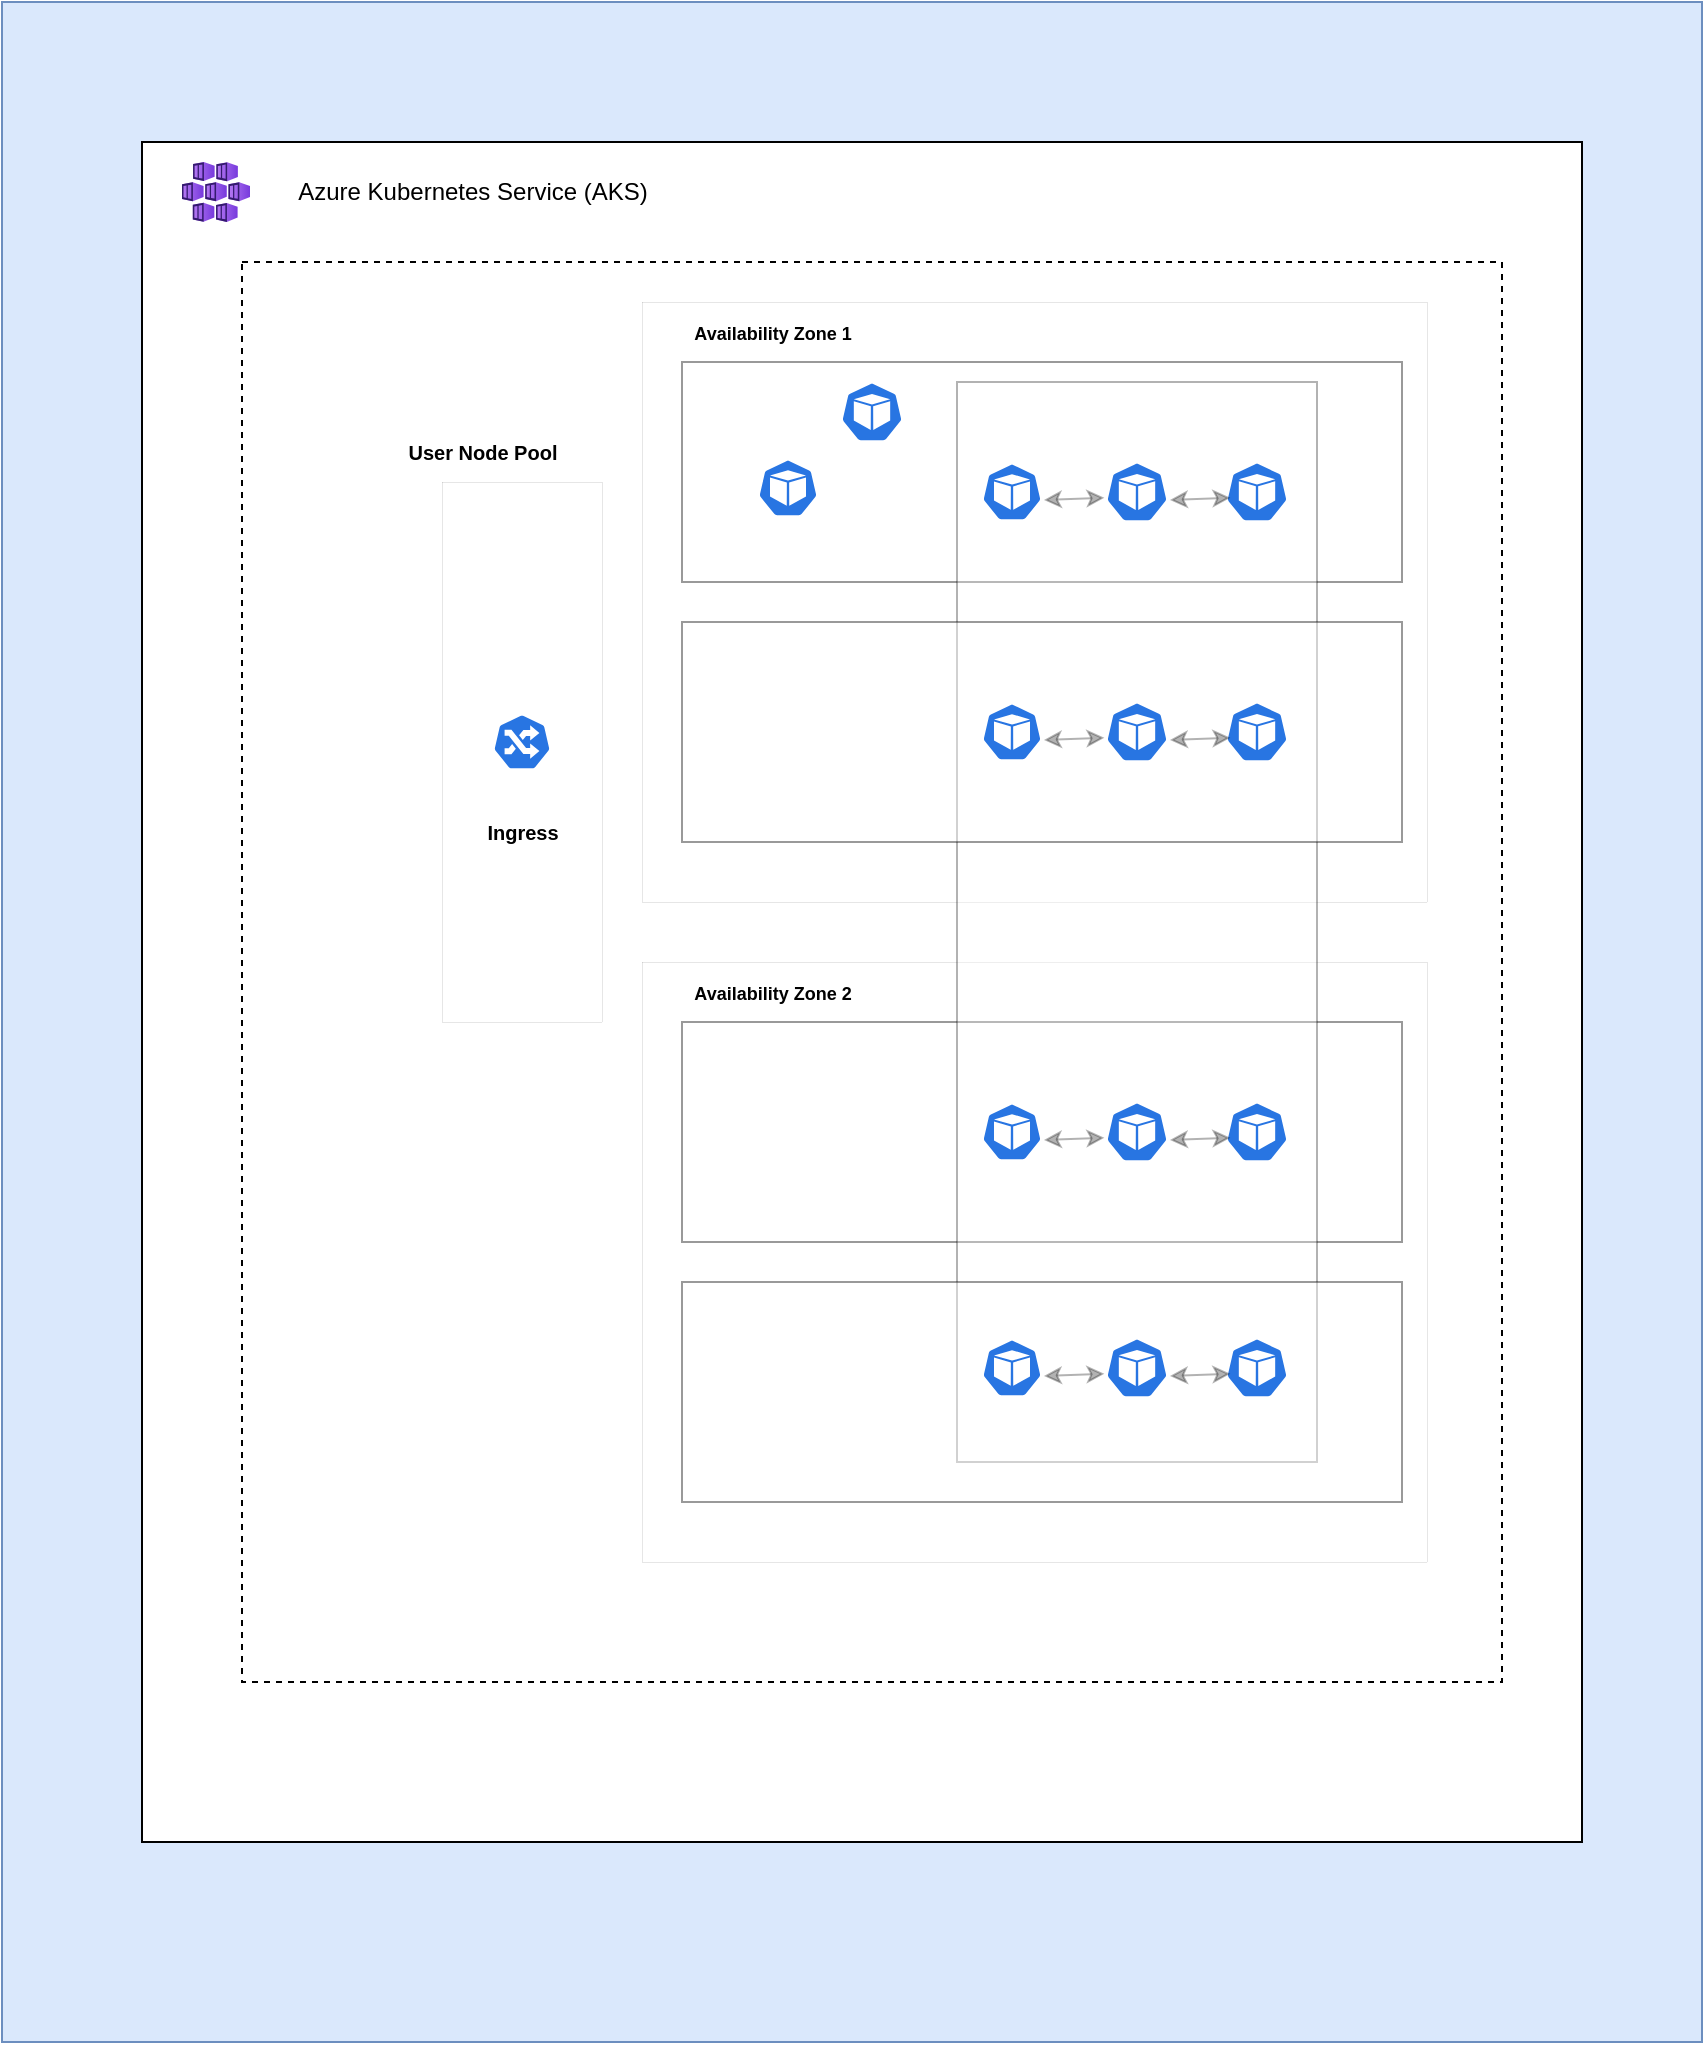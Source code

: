 <mxfile version="20.4.2" type="github">
  <diagram id="vE-s246k_aeRdo4_wEya" name="Page-1">
    <mxGraphModel dx="2003" dy="1708" grid="1" gridSize="10" guides="1" tooltips="1" connect="1" arrows="1" fold="1" page="1" pageScale="1" pageWidth="850" pageHeight="1100" math="0" shadow="0">
      <root>
        <mxCell id="0" />
        <mxCell id="1" parent="0" />
        <mxCell id="m1RIJeh8Od90vUy7fvxv-1" value="" style="rounded=0;whiteSpace=wrap;html=1;fillColor=#dae8fc;strokeColor=#6c8ebf;" parent="1" vertex="1">
          <mxGeometry x="-40" y="-70" width="850" height="1020" as="geometry" />
        </mxCell>
        <mxCell id="m1RIJeh8Od90vUy7fvxv-4" value="" style="rounded=0;whiteSpace=wrap;html=1;" parent="1" vertex="1">
          <mxGeometry x="30" width="720" height="850" as="geometry" />
        </mxCell>
        <mxCell id="m1RIJeh8Od90vUy7fvxv-7" value="" style="rounded=0;whiteSpace=wrap;html=1;dashed=1;" parent="1" vertex="1">
          <mxGeometry x="80" y="60" width="630" height="710" as="geometry" />
        </mxCell>
        <mxCell id="XqV5y8-OUDh3f7qE2_EZ-30" value="" style="rounded=0;whiteSpace=wrap;html=1;strokeWidth=0;" vertex="1" parent="1">
          <mxGeometry x="280" y="410" width="392.5" height="300" as="geometry" />
        </mxCell>
        <mxCell id="XqV5y8-OUDh3f7qE2_EZ-32" value="" style="rounded=0;whiteSpace=wrap;html=1;strokeWidth=1;opacity=40;" vertex="1" parent="1">
          <mxGeometry x="300" y="440" width="360" height="110" as="geometry" />
        </mxCell>
        <mxCell id="m1RIJeh8Od90vUy7fvxv-2" value="" style="rounded=0;whiteSpace=wrap;html=1;strokeWidth=0;" parent="1" vertex="1">
          <mxGeometry x="280" y="80" width="392.5" height="300" as="geometry" />
        </mxCell>
        <mxCell id="XqV5y8-OUDh3f7qE2_EZ-3" value="" style="rounded=0;whiteSpace=wrap;html=1;strokeWidth=1;opacity=40;" vertex="1" parent="1">
          <mxGeometry x="300" y="110" width="360" height="110" as="geometry" />
        </mxCell>
        <mxCell id="XqV5y8-OUDh3f7qE2_EZ-47" value="" style="rounded=0;whiteSpace=wrap;html=1;strokeWidth=1;fontSize=11;opacity=30;" vertex="1" parent="1">
          <mxGeometry x="437.5" y="120" width="180" height="540" as="geometry" />
        </mxCell>
        <mxCell id="m1RIJeh8Od90vUy7fvxv-5" value="" style="aspect=fixed;html=1;points=[];align=center;image;fontSize=12;image=img/lib/azure2/compute/Kubernetes_Services.svg;" parent="1" vertex="1">
          <mxGeometry x="50" y="10" width="34.01" height="30" as="geometry" />
        </mxCell>
        <mxCell id="m1RIJeh8Od90vUy7fvxv-8" value="User Node Pool" style="text;html=1;resizable=0;autosize=1;align=center;verticalAlign=middle;points=[];fillColor=none;strokeColor=none;rounded=0;fontSize=10;fontStyle=1" parent="1" vertex="1">
          <mxGeometry x="150" y="140" width="100" height="30" as="geometry" />
        </mxCell>
        <mxCell id="m1RIJeh8Od90vUy7fvxv-9" value="&lt;font style=&quot;font-size: 9px;&quot;&gt;&lt;b&gt;Availability Zone 1&lt;/b&gt;&lt;/font&gt;" style="text;html=1;resizable=0;autosize=1;align=center;verticalAlign=middle;points=[];fillColor=none;strokeColor=none;rounded=0;" parent="1" vertex="1">
          <mxGeometry x="295" y="80" width="100" height="30" as="geometry" />
        </mxCell>
        <mxCell id="m1RIJeh8Od90vUy7fvxv-14" value="" style="rounded=0;whiteSpace=wrap;html=1;fontSize=10;strokeWidth=0;" parent="1" vertex="1">
          <mxGeometry x="180" y="170" width="80" height="270" as="geometry" />
        </mxCell>
        <mxCell id="m1RIJeh8Od90vUy7fvxv-13" value="" style="sketch=0;html=1;dashed=0;whitespace=wrap;fillColor=#2875E2;strokeColor=#ffffff;points=[[0.005,0.63,0],[0.1,0.2,0],[0.9,0.2,0],[0.5,0,0],[0.995,0.63,0],[0.72,0.99,0],[0.5,1,0],[0.28,0.99,0]];shape=mxgraph.kubernetes.icon;prIcon=ing;fontSize=10;" parent="1" vertex="1">
          <mxGeometry x="205" y="286" width="30" height="28" as="geometry" />
        </mxCell>
        <mxCell id="m1RIJeh8Od90vUy7fvxv-15" value="Ingress" style="text;html=1;resizable=0;autosize=1;align=center;verticalAlign=middle;points=[];fillColor=none;strokeColor=none;rounded=0;fontSize=10;fontStyle=1" parent="1" vertex="1">
          <mxGeometry x="190" y="330" width="60" height="30" as="geometry" />
        </mxCell>
        <mxCell id="m1RIJeh8Od90vUy7fvxv-41" value="Azure Kubernetes Service (AKS)" style="text;html=1;resizable=0;autosize=1;align=center;verticalAlign=middle;points=[];fillColor=none;strokeColor=none;rounded=0;" parent="1" vertex="1">
          <mxGeometry x="95" y="10" width="200" height="30" as="geometry" />
        </mxCell>
        <mxCell id="XqV5y8-OUDh3f7qE2_EZ-7" value="" style="rounded=0;whiteSpace=wrap;html=1;strokeWidth=1;opacity=40;" vertex="1" parent="1">
          <mxGeometry x="300" y="240" width="360" height="110" as="geometry" />
        </mxCell>
        <mxCell id="XqV5y8-OUDh3f7qE2_EZ-9" value="" style="sketch=0;html=1;dashed=0;whitespace=wrap;fillColor=#2875E2;strokeColor=#ffffff;points=[[0.005,0.63,0],[0.1,0.2,0],[0.9,0.2,0],[0.5,0,0],[0.995,0.63,0],[0.72,0.99,0],[0.5,1,0],[0.28,0.99,0]];shape=mxgraph.kubernetes.icon;prIcon=pod;strokeWidth=1;fontSize=11;" vertex="1" parent="1">
          <mxGeometry x="338" y="158" width="30" height="30" as="geometry" />
        </mxCell>
        <mxCell id="XqV5y8-OUDh3f7qE2_EZ-13" value="" style="sketch=0;html=1;dashed=0;whitespace=wrap;fillColor=#2875E2;strokeColor=#ffffff;points=[[0.005,0.63,0],[0.1,0.2,0],[0.9,0.2,0],[0.5,0,0],[0.995,0.63,0],[0.72,0.99,0],[0.5,1,0],[0.28,0.99,0]];shape=mxgraph.kubernetes.icon;prIcon=pod;strokeWidth=1;fontSize=11;" vertex="1" parent="1">
          <mxGeometry x="377.5" y="120" width="35" height="30" as="geometry" />
        </mxCell>
        <mxCell id="XqV5y8-OUDh3f7qE2_EZ-19" value="" style="group" vertex="1" connectable="0" parent="1">
          <mxGeometry x="450" y="280" width="155" height="30" as="geometry" />
        </mxCell>
        <mxCell id="XqV5y8-OUDh3f7qE2_EZ-10" value="" style="sketch=0;html=1;dashed=0;whitespace=wrap;fillColor=#2875E2;strokeColor=#ffffff;points=[[0.005,0.63,0],[0.1,0.2,0],[0.9,0.2,0],[0.5,0,0],[0.995,0.63,0],[0.72,0.99,0],[0.5,1,0],[0.28,0.99,0]];shape=mxgraph.kubernetes.icon;prIcon=pod;strokeWidth=1;fontSize=11;" vertex="1" parent="XqV5y8-OUDh3f7qE2_EZ-19">
          <mxGeometry width="30" height="30" as="geometry" />
        </mxCell>
        <mxCell id="XqV5y8-OUDh3f7qE2_EZ-11" value="" style="sketch=0;html=1;dashed=0;whitespace=wrap;fillColor=#2875E2;strokeColor=#ffffff;points=[[0.005,0.63,0],[0.1,0.2,0],[0.9,0.2,0],[0.5,0,0],[0.995,0.63,0],[0.72,0.99,0],[0.5,1,0],[0.28,0.99,0]];shape=mxgraph.kubernetes.icon;prIcon=pod;strokeWidth=1;fontSize=11;" vertex="1" parent="XqV5y8-OUDh3f7qE2_EZ-19">
          <mxGeometry x="60" width="35" height="30" as="geometry" />
        </mxCell>
        <mxCell id="XqV5y8-OUDh3f7qE2_EZ-12" value="" style="sketch=0;html=1;dashed=0;whitespace=wrap;fillColor=#2875E2;strokeColor=#ffffff;points=[[0.005,0.63,0],[0.1,0.2,0],[0.9,0.2,0],[0.5,0,0],[0.995,0.63,0],[0.72,0.99,0],[0.5,1,0],[0.28,0.99,0]];shape=mxgraph.kubernetes.icon;prIcon=pod;strokeWidth=1;fontSize=11;" vertex="1" parent="XqV5y8-OUDh3f7qE2_EZ-19">
          <mxGeometry x="120" width="35" height="30" as="geometry" />
        </mxCell>
        <mxCell id="XqV5y8-OUDh3f7qE2_EZ-16" value="" style="endArrow=classic;startArrow=classic;html=1;rounded=0;fontSize=11;entryX=0.005;entryY=0.63;entryDx=0;entryDy=0;entryPerimeter=0;opacity=30;" edge="1" parent="XqV5y8-OUDh3f7qE2_EZ-19">
          <mxGeometry width="50" height="50" relative="1" as="geometry">
            <mxPoint x="31" y="19" as="sourcePoint" />
            <mxPoint x="61.175" y="17.9" as="targetPoint" />
          </mxGeometry>
        </mxCell>
        <mxCell id="XqV5y8-OUDh3f7qE2_EZ-17" value="" style="endArrow=classic;startArrow=classic;html=1;rounded=0;fontSize=11;entryX=0.005;entryY=0.63;entryDx=0;entryDy=0;entryPerimeter=0;opacity=30;" edge="1" parent="XqV5y8-OUDh3f7qE2_EZ-19">
          <mxGeometry width="50" height="50" relative="1" as="geometry">
            <mxPoint x="94" y="19" as="sourcePoint" />
            <mxPoint x="124.175" y="17.9" as="targetPoint" />
          </mxGeometry>
        </mxCell>
        <mxCell id="XqV5y8-OUDh3f7qE2_EZ-20" value="" style="group" vertex="1" connectable="0" parent="1">
          <mxGeometry x="450" y="160" width="155" height="30" as="geometry" />
        </mxCell>
        <mxCell id="XqV5y8-OUDh3f7qE2_EZ-21" value="" style="sketch=0;html=1;dashed=0;whitespace=wrap;fillColor=#2875E2;strokeColor=#ffffff;points=[[0.005,0.63,0],[0.1,0.2,0],[0.9,0.2,0],[0.5,0,0],[0.995,0.63,0],[0.72,0.99,0],[0.5,1,0],[0.28,0.99,0]];shape=mxgraph.kubernetes.icon;prIcon=pod;strokeWidth=1;fontSize=11;" vertex="1" parent="XqV5y8-OUDh3f7qE2_EZ-20">
          <mxGeometry width="30" height="30" as="geometry" />
        </mxCell>
        <mxCell id="XqV5y8-OUDh3f7qE2_EZ-22" value="" style="sketch=0;html=1;dashed=0;whitespace=wrap;fillColor=#2875E2;strokeColor=#ffffff;points=[[0.005,0.63,0],[0.1,0.2,0],[0.9,0.2,0],[0.5,0,0],[0.995,0.63,0],[0.72,0.99,0],[0.5,1,0],[0.28,0.99,0]];shape=mxgraph.kubernetes.icon;prIcon=pod;strokeWidth=1;fontSize=11;" vertex="1" parent="XqV5y8-OUDh3f7qE2_EZ-20">
          <mxGeometry x="60" width="35" height="30" as="geometry" />
        </mxCell>
        <mxCell id="XqV5y8-OUDh3f7qE2_EZ-23" value="" style="sketch=0;html=1;dashed=0;whitespace=wrap;fillColor=#2875E2;strokeColor=#ffffff;points=[[0.005,0.63,0],[0.1,0.2,0],[0.9,0.2,0],[0.5,0,0],[0.995,0.63,0],[0.72,0.99,0],[0.5,1,0],[0.28,0.99,0]];shape=mxgraph.kubernetes.icon;prIcon=pod;strokeWidth=1;fontSize=11;" vertex="1" parent="XqV5y8-OUDh3f7qE2_EZ-20">
          <mxGeometry x="120" width="35" height="30" as="geometry" />
        </mxCell>
        <mxCell id="XqV5y8-OUDh3f7qE2_EZ-24" value="" style="endArrow=classic;startArrow=classic;html=1;rounded=0;fontSize=11;entryX=0.005;entryY=0.63;entryDx=0;entryDy=0;entryPerimeter=0;opacity=30;" edge="1" parent="XqV5y8-OUDh3f7qE2_EZ-20">
          <mxGeometry width="50" height="50" relative="1" as="geometry">
            <mxPoint x="31" y="19" as="sourcePoint" />
            <mxPoint x="61.175" y="17.9" as="targetPoint" />
          </mxGeometry>
        </mxCell>
        <mxCell id="XqV5y8-OUDh3f7qE2_EZ-25" value="" style="endArrow=classic;startArrow=classic;html=1;rounded=0;fontSize=11;entryX=0.005;entryY=0.63;entryDx=0;entryDy=0;entryPerimeter=0;opacity=30;" edge="1" parent="XqV5y8-OUDh3f7qE2_EZ-20">
          <mxGeometry width="50" height="50" relative="1" as="geometry">
            <mxPoint x="94" y="19" as="sourcePoint" />
            <mxPoint x="124.175" y="17.9" as="targetPoint" />
          </mxGeometry>
        </mxCell>
        <mxCell id="XqV5y8-OUDh3f7qE2_EZ-31" value="&lt;font style=&quot;font-size: 9px;&quot;&gt;&lt;b&gt;Availability Zone 2&lt;/b&gt;&lt;/font&gt;" style="text;html=1;resizable=0;autosize=1;align=center;verticalAlign=middle;points=[];fillColor=none;strokeColor=none;rounded=0;" vertex="1" parent="1">
          <mxGeometry x="295" y="410" width="100" height="30" as="geometry" />
        </mxCell>
        <mxCell id="XqV5y8-OUDh3f7qE2_EZ-33" value="" style="rounded=0;whiteSpace=wrap;html=1;strokeWidth=1;opacity=40;" vertex="1" parent="1">
          <mxGeometry x="300" y="570" width="360" height="110" as="geometry" />
        </mxCell>
        <mxCell id="XqV5y8-OUDh3f7qE2_EZ-34" value="" style="group" vertex="1" connectable="0" parent="1">
          <mxGeometry x="450" y="598" width="155" height="30" as="geometry" />
        </mxCell>
        <mxCell id="XqV5y8-OUDh3f7qE2_EZ-35" value="" style="sketch=0;html=1;dashed=0;whitespace=wrap;fillColor=#2875E2;strokeColor=#ffffff;points=[[0.005,0.63,0],[0.1,0.2,0],[0.9,0.2,0],[0.5,0,0],[0.995,0.63,0],[0.72,0.99,0],[0.5,1,0],[0.28,0.99,0]];shape=mxgraph.kubernetes.icon;prIcon=pod;strokeWidth=1;fontSize=11;" vertex="1" parent="XqV5y8-OUDh3f7qE2_EZ-34">
          <mxGeometry width="30" height="30" as="geometry" />
        </mxCell>
        <mxCell id="XqV5y8-OUDh3f7qE2_EZ-36" value="" style="sketch=0;html=1;dashed=0;whitespace=wrap;fillColor=#2875E2;strokeColor=#ffffff;points=[[0.005,0.63,0],[0.1,0.2,0],[0.9,0.2,0],[0.5,0,0],[0.995,0.63,0],[0.72,0.99,0],[0.5,1,0],[0.28,0.99,0]];shape=mxgraph.kubernetes.icon;prIcon=pod;strokeWidth=1;fontSize=11;" vertex="1" parent="XqV5y8-OUDh3f7qE2_EZ-34">
          <mxGeometry x="60" width="35" height="30" as="geometry" />
        </mxCell>
        <mxCell id="XqV5y8-OUDh3f7qE2_EZ-37" value="" style="sketch=0;html=1;dashed=0;whitespace=wrap;fillColor=#2875E2;strokeColor=#ffffff;points=[[0.005,0.63,0],[0.1,0.2,0],[0.9,0.2,0],[0.5,0,0],[0.995,0.63,0],[0.72,0.99,0],[0.5,1,0],[0.28,0.99,0]];shape=mxgraph.kubernetes.icon;prIcon=pod;strokeWidth=1;fontSize=11;" vertex="1" parent="XqV5y8-OUDh3f7qE2_EZ-34">
          <mxGeometry x="120" width="35" height="30" as="geometry" />
        </mxCell>
        <mxCell id="XqV5y8-OUDh3f7qE2_EZ-38" value="" style="endArrow=classic;startArrow=classic;html=1;rounded=0;fontSize=11;entryX=0.005;entryY=0.63;entryDx=0;entryDy=0;entryPerimeter=0;opacity=30;" edge="1" parent="XqV5y8-OUDh3f7qE2_EZ-34">
          <mxGeometry width="50" height="50" relative="1" as="geometry">
            <mxPoint x="31" y="19" as="sourcePoint" />
            <mxPoint x="61.175" y="17.9" as="targetPoint" />
          </mxGeometry>
        </mxCell>
        <mxCell id="XqV5y8-OUDh3f7qE2_EZ-39" value="" style="endArrow=classic;startArrow=classic;html=1;rounded=0;fontSize=11;entryX=0.005;entryY=0.63;entryDx=0;entryDy=0;entryPerimeter=0;opacity=30;" edge="1" parent="XqV5y8-OUDh3f7qE2_EZ-34">
          <mxGeometry width="50" height="50" relative="1" as="geometry">
            <mxPoint x="94" y="19" as="sourcePoint" />
            <mxPoint x="124.175" y="17.9" as="targetPoint" />
          </mxGeometry>
        </mxCell>
        <mxCell id="XqV5y8-OUDh3f7qE2_EZ-40" value="" style="group" vertex="1" connectable="0" parent="1">
          <mxGeometry x="450" y="480" width="155" height="30" as="geometry" />
        </mxCell>
        <mxCell id="XqV5y8-OUDh3f7qE2_EZ-41" value="" style="sketch=0;html=1;dashed=0;whitespace=wrap;fillColor=#2875E2;strokeColor=#ffffff;points=[[0.005,0.63,0],[0.1,0.2,0],[0.9,0.2,0],[0.5,0,0],[0.995,0.63,0],[0.72,0.99,0],[0.5,1,0],[0.28,0.99,0]];shape=mxgraph.kubernetes.icon;prIcon=pod;strokeWidth=1;fontSize=11;" vertex="1" parent="XqV5y8-OUDh3f7qE2_EZ-40">
          <mxGeometry width="30" height="30" as="geometry" />
        </mxCell>
        <mxCell id="XqV5y8-OUDh3f7qE2_EZ-42" value="" style="sketch=0;html=1;dashed=0;whitespace=wrap;fillColor=#2875E2;strokeColor=#ffffff;points=[[0.005,0.63,0],[0.1,0.2,0],[0.9,0.2,0],[0.5,0,0],[0.995,0.63,0],[0.72,0.99,0],[0.5,1,0],[0.28,0.99,0]];shape=mxgraph.kubernetes.icon;prIcon=pod;strokeWidth=1;fontSize=11;" vertex="1" parent="XqV5y8-OUDh3f7qE2_EZ-40">
          <mxGeometry x="60" width="35" height="30" as="geometry" />
        </mxCell>
        <mxCell id="XqV5y8-OUDh3f7qE2_EZ-43" value="" style="sketch=0;html=1;dashed=0;whitespace=wrap;fillColor=#2875E2;strokeColor=#ffffff;points=[[0.005,0.63,0],[0.1,0.2,0],[0.9,0.2,0],[0.5,0,0],[0.995,0.63,0],[0.72,0.99,0],[0.5,1,0],[0.28,0.99,0]];shape=mxgraph.kubernetes.icon;prIcon=pod;strokeWidth=1;fontSize=11;" vertex="1" parent="XqV5y8-OUDh3f7qE2_EZ-40">
          <mxGeometry x="120" width="35" height="30" as="geometry" />
        </mxCell>
        <mxCell id="XqV5y8-OUDh3f7qE2_EZ-44" value="" style="endArrow=classic;startArrow=classic;html=1;rounded=0;fontSize=11;entryX=0.005;entryY=0.63;entryDx=0;entryDy=0;entryPerimeter=0;opacity=30;" edge="1" parent="XqV5y8-OUDh3f7qE2_EZ-40">
          <mxGeometry width="50" height="50" relative="1" as="geometry">
            <mxPoint x="31" y="19" as="sourcePoint" />
            <mxPoint x="61.175" y="17.9" as="targetPoint" />
          </mxGeometry>
        </mxCell>
        <mxCell id="XqV5y8-OUDh3f7qE2_EZ-45" value="" style="endArrow=classic;startArrow=classic;html=1;rounded=0;fontSize=11;entryX=0.005;entryY=0.63;entryDx=0;entryDy=0;entryPerimeter=0;opacity=30;" edge="1" parent="XqV5y8-OUDh3f7qE2_EZ-40">
          <mxGeometry width="50" height="50" relative="1" as="geometry">
            <mxPoint x="94" y="19" as="sourcePoint" />
            <mxPoint x="124.175" y="17.9" as="targetPoint" />
          </mxGeometry>
        </mxCell>
      </root>
    </mxGraphModel>
  </diagram>
</mxfile>
